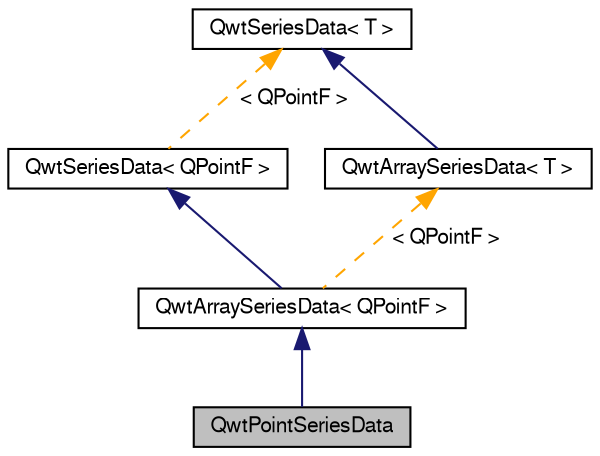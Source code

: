 digraph G
{
  edge [fontname="FreeSans",fontsize="10",labelfontname="FreeSans",labelfontsize="10"];
  node [fontname="FreeSans",fontsize="10",shape=record];
  Node1 [label="QwtPointSeriesData",height=0.2,width=0.4,color="black", fillcolor="grey75", style="filled" fontcolor="black"];
  Node2 -> Node1 [dir="back",color="midnightblue",fontsize="10",style="solid",fontname="FreeSans"];
  Node2 [label="QwtArraySeriesData\< QPointF \>",height=0.2,width=0.4,color="black", fillcolor="white", style="filled",URL="$class_qwt_array_series_data.html"];
  Node3 -> Node2 [dir="back",color="midnightblue",fontsize="10",style="solid",fontname="FreeSans"];
  Node3 [label="QwtSeriesData\< QPointF \>",height=0.2,width=0.4,color="black", fillcolor="white", style="filled",URL="$class_qwt_series_data.html"];
  Node4 -> Node3 [dir="back",color="orange",fontsize="10",style="dashed",label=" \< QPointF \>" ,fontname="FreeSans"];
  Node4 [label="QwtSeriesData\< T \>",height=0.2,width=0.4,color="black", fillcolor="white", style="filled",URL="$class_qwt_series_data.html",tooltip="Abstract interface for iterating over samples."];
  Node5 -> Node2 [dir="back",color="orange",fontsize="10",style="dashed",label=" \< QPointF \>" ,fontname="FreeSans"];
  Node5 [label="QwtArraySeriesData\< T \>",height=0.2,width=0.4,color="black", fillcolor="white", style="filled",URL="$class_qwt_array_series_data.html",tooltip="Template class for data, that is organized as QVector."];
  Node4 -> Node5 [dir="back",color="midnightblue",fontsize="10",style="solid",fontname="FreeSans"];
}
